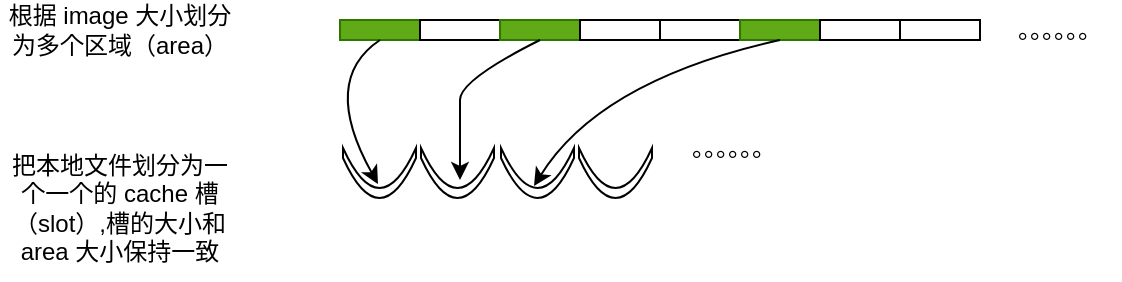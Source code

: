 <mxfile version="20.8.1" type="github">
  <diagram id="iuTpVP2XTnKxYC8HjgC-" name="Page-1">
    <mxGraphModel dx="2261" dy="756" grid="1" gridSize="10" guides="1" tooltips="1" connect="1" arrows="1" fold="1" page="1" pageScale="1" pageWidth="827" pageHeight="1169" math="0" shadow="0">
      <root>
        <mxCell id="0" />
        <mxCell id="1" parent="0" />
        <mxCell id="oKfoYF1iqqVDJHO1bdUD-51" value="" style="rounded=0;whiteSpace=wrap;html=1;fillColor=#60a917;fontColor=#ffffff;strokeColor=#2D7600;" vertex="1" parent="1">
          <mxGeometry x="120" y="380" width="40" height="10" as="geometry" />
        </mxCell>
        <mxCell id="oKfoYF1iqqVDJHO1bdUD-52" value="" style="rounded=0;whiteSpace=wrap;html=1;" vertex="1" parent="1">
          <mxGeometry x="160" y="380" width="40" height="10" as="geometry" />
        </mxCell>
        <mxCell id="oKfoYF1iqqVDJHO1bdUD-53" value="" style="rounded=0;whiteSpace=wrap;html=1;fillColor=#60a917;fontColor=#ffffff;strokeColor=#2D7600;" vertex="1" parent="1">
          <mxGeometry x="200" y="380" width="40" height="10" as="geometry" />
        </mxCell>
        <mxCell id="oKfoYF1iqqVDJHO1bdUD-54" value="" style="rounded=0;whiteSpace=wrap;html=1;" vertex="1" parent="1">
          <mxGeometry x="240" y="380" width="40" height="10" as="geometry" />
        </mxCell>
        <mxCell id="oKfoYF1iqqVDJHO1bdUD-55" value="" style="rounded=0;whiteSpace=wrap;html=1;" vertex="1" parent="1">
          <mxGeometry x="280" y="380" width="40" height="10" as="geometry" />
        </mxCell>
        <mxCell id="oKfoYF1iqqVDJHO1bdUD-56" value="" style="rounded=0;whiteSpace=wrap;html=1;fillColor=#60a917;fontColor=#ffffff;strokeColor=#2D7600;" vertex="1" parent="1">
          <mxGeometry x="320" y="380" width="40" height="10" as="geometry" />
        </mxCell>
        <mxCell id="oKfoYF1iqqVDJHO1bdUD-57" value="" style="rounded=0;whiteSpace=wrap;html=1;" vertex="1" parent="1">
          <mxGeometry x="360" y="380" width="40" height="10" as="geometry" />
        </mxCell>
        <mxCell id="oKfoYF1iqqVDJHO1bdUD-58" value="" style="rounded=0;whiteSpace=wrap;html=1;" vertex="1" parent="1">
          <mxGeometry x="400" y="380" width="40" height="10" as="geometry" />
        </mxCell>
        <mxCell id="oKfoYF1iqqVDJHO1bdUD-59" value="" style="shape=dataStorage;whiteSpace=wrap;html=1;fixedSize=1;rotation=-90;" vertex="1" parent="1">
          <mxGeometry x="127.25" y="438.25" width="25" height="36.5" as="geometry" />
        </mxCell>
        <mxCell id="oKfoYF1iqqVDJHO1bdUD-60" value="" style="shape=dataStorage;whiteSpace=wrap;html=1;fixedSize=1;rotation=-90;" vertex="1" parent="1">
          <mxGeometry x="166.25" y="438.25" width="25" height="36.5" as="geometry" />
        </mxCell>
        <mxCell id="oKfoYF1iqqVDJHO1bdUD-61" value="" style="shape=dataStorage;whiteSpace=wrap;html=1;fixedSize=1;rotation=-90;" vertex="1" parent="1">
          <mxGeometry x="206.25" y="438.25" width="25" height="36.5" as="geometry" />
        </mxCell>
        <mxCell id="oKfoYF1iqqVDJHO1bdUD-62" value="" style="shape=dataStorage;whiteSpace=wrap;html=1;fixedSize=1;rotation=-90;" vertex="1" parent="1">
          <mxGeometry x="245.25" y="438.25" width="25" height="36.5" as="geometry" />
        </mxCell>
        <mxCell id="oKfoYF1iqqVDJHO1bdUD-63" value="。。。。。。" style="text;html=1;strokeColor=none;fillColor=none;align=center;verticalAlign=middle;whiteSpace=wrap;rounded=0;" vertex="1" parent="1">
          <mxGeometry x="450" y="370" width="60" height="30" as="geometry" />
        </mxCell>
        <mxCell id="oKfoYF1iqqVDJHO1bdUD-64" value="。。。。。。" style="text;html=1;strokeColor=none;fillColor=none;align=center;verticalAlign=middle;whiteSpace=wrap;rounded=0;" vertex="1" parent="1">
          <mxGeometry x="287" y="429" width="60" height="30" as="geometry" />
        </mxCell>
        <mxCell id="oKfoYF1iqqVDJHO1bdUD-65" value="" style="curved=1;endArrow=classic;html=1;rounded=0;exitX=0.5;exitY=1;exitDx=0;exitDy=0;entryX=0.28;entryY=0.479;entryDx=0;entryDy=0;entryPerimeter=0;" edge="1" parent="1" source="oKfoYF1iqqVDJHO1bdUD-51" target="oKfoYF1iqqVDJHO1bdUD-59">
          <mxGeometry width="50" height="50" relative="1" as="geometry">
            <mxPoint x="50" y="370" as="sourcePoint" />
            <mxPoint x="100" y="320" as="targetPoint" />
            <Array as="points">
              <mxPoint x="110" y="410" />
            </Array>
          </mxGeometry>
        </mxCell>
        <mxCell id="oKfoYF1iqqVDJHO1bdUD-66" value="" style="curved=1;endArrow=classic;html=1;rounded=0;exitX=0.5;exitY=1;exitDx=0;exitDy=0;entryX=0.36;entryY=0.534;entryDx=0;entryDy=0;entryPerimeter=0;" edge="1" parent="1" source="oKfoYF1iqqVDJHO1bdUD-53" target="oKfoYF1iqqVDJHO1bdUD-60">
          <mxGeometry width="50" height="50" relative="1" as="geometry">
            <mxPoint x="50" y="370" as="sourcePoint" />
            <mxPoint x="100" y="320" as="targetPoint" />
            <Array as="points">
              <mxPoint x="180" y="410" />
              <mxPoint x="180" y="430" />
            </Array>
          </mxGeometry>
        </mxCell>
        <mxCell id="oKfoYF1iqqVDJHO1bdUD-67" value="" style="curved=1;endArrow=classic;html=1;rounded=0;exitX=0.5;exitY=1;exitDx=0;exitDy=0;entryX=0.24;entryY=0.452;entryDx=0;entryDy=0;entryPerimeter=0;" edge="1" parent="1" source="oKfoYF1iqqVDJHO1bdUD-56" target="oKfoYF1iqqVDJHO1bdUD-61">
          <mxGeometry width="50" height="50" relative="1" as="geometry">
            <mxPoint x="50" y="370" as="sourcePoint" />
            <mxPoint x="100" y="320" as="targetPoint" />
            <Array as="points">
              <mxPoint x="250" y="410" />
            </Array>
          </mxGeometry>
        </mxCell>
        <mxCell id="oKfoYF1iqqVDJHO1bdUD-68" value="根据 image 大小划分为多个区域（area）" style="text;html=1;strokeColor=none;fillColor=none;align=center;verticalAlign=middle;whiteSpace=wrap;rounded=0;" vertex="1" parent="1">
          <mxGeometry x="-50" y="370" width="120" height="30" as="geometry" />
        </mxCell>
        <mxCell id="oKfoYF1iqqVDJHO1bdUD-69" value="把本地文件划分为一个一个的 cache 槽（slot）,槽的大小和 area 大小保持一致" style="text;html=1;strokeColor=none;fillColor=none;align=center;verticalAlign=middle;whiteSpace=wrap;rounded=0;" vertex="1" parent="1">
          <mxGeometry x="-50" y="438.25" width="120" height="71.75" as="geometry" />
        </mxCell>
      </root>
    </mxGraphModel>
  </diagram>
</mxfile>
